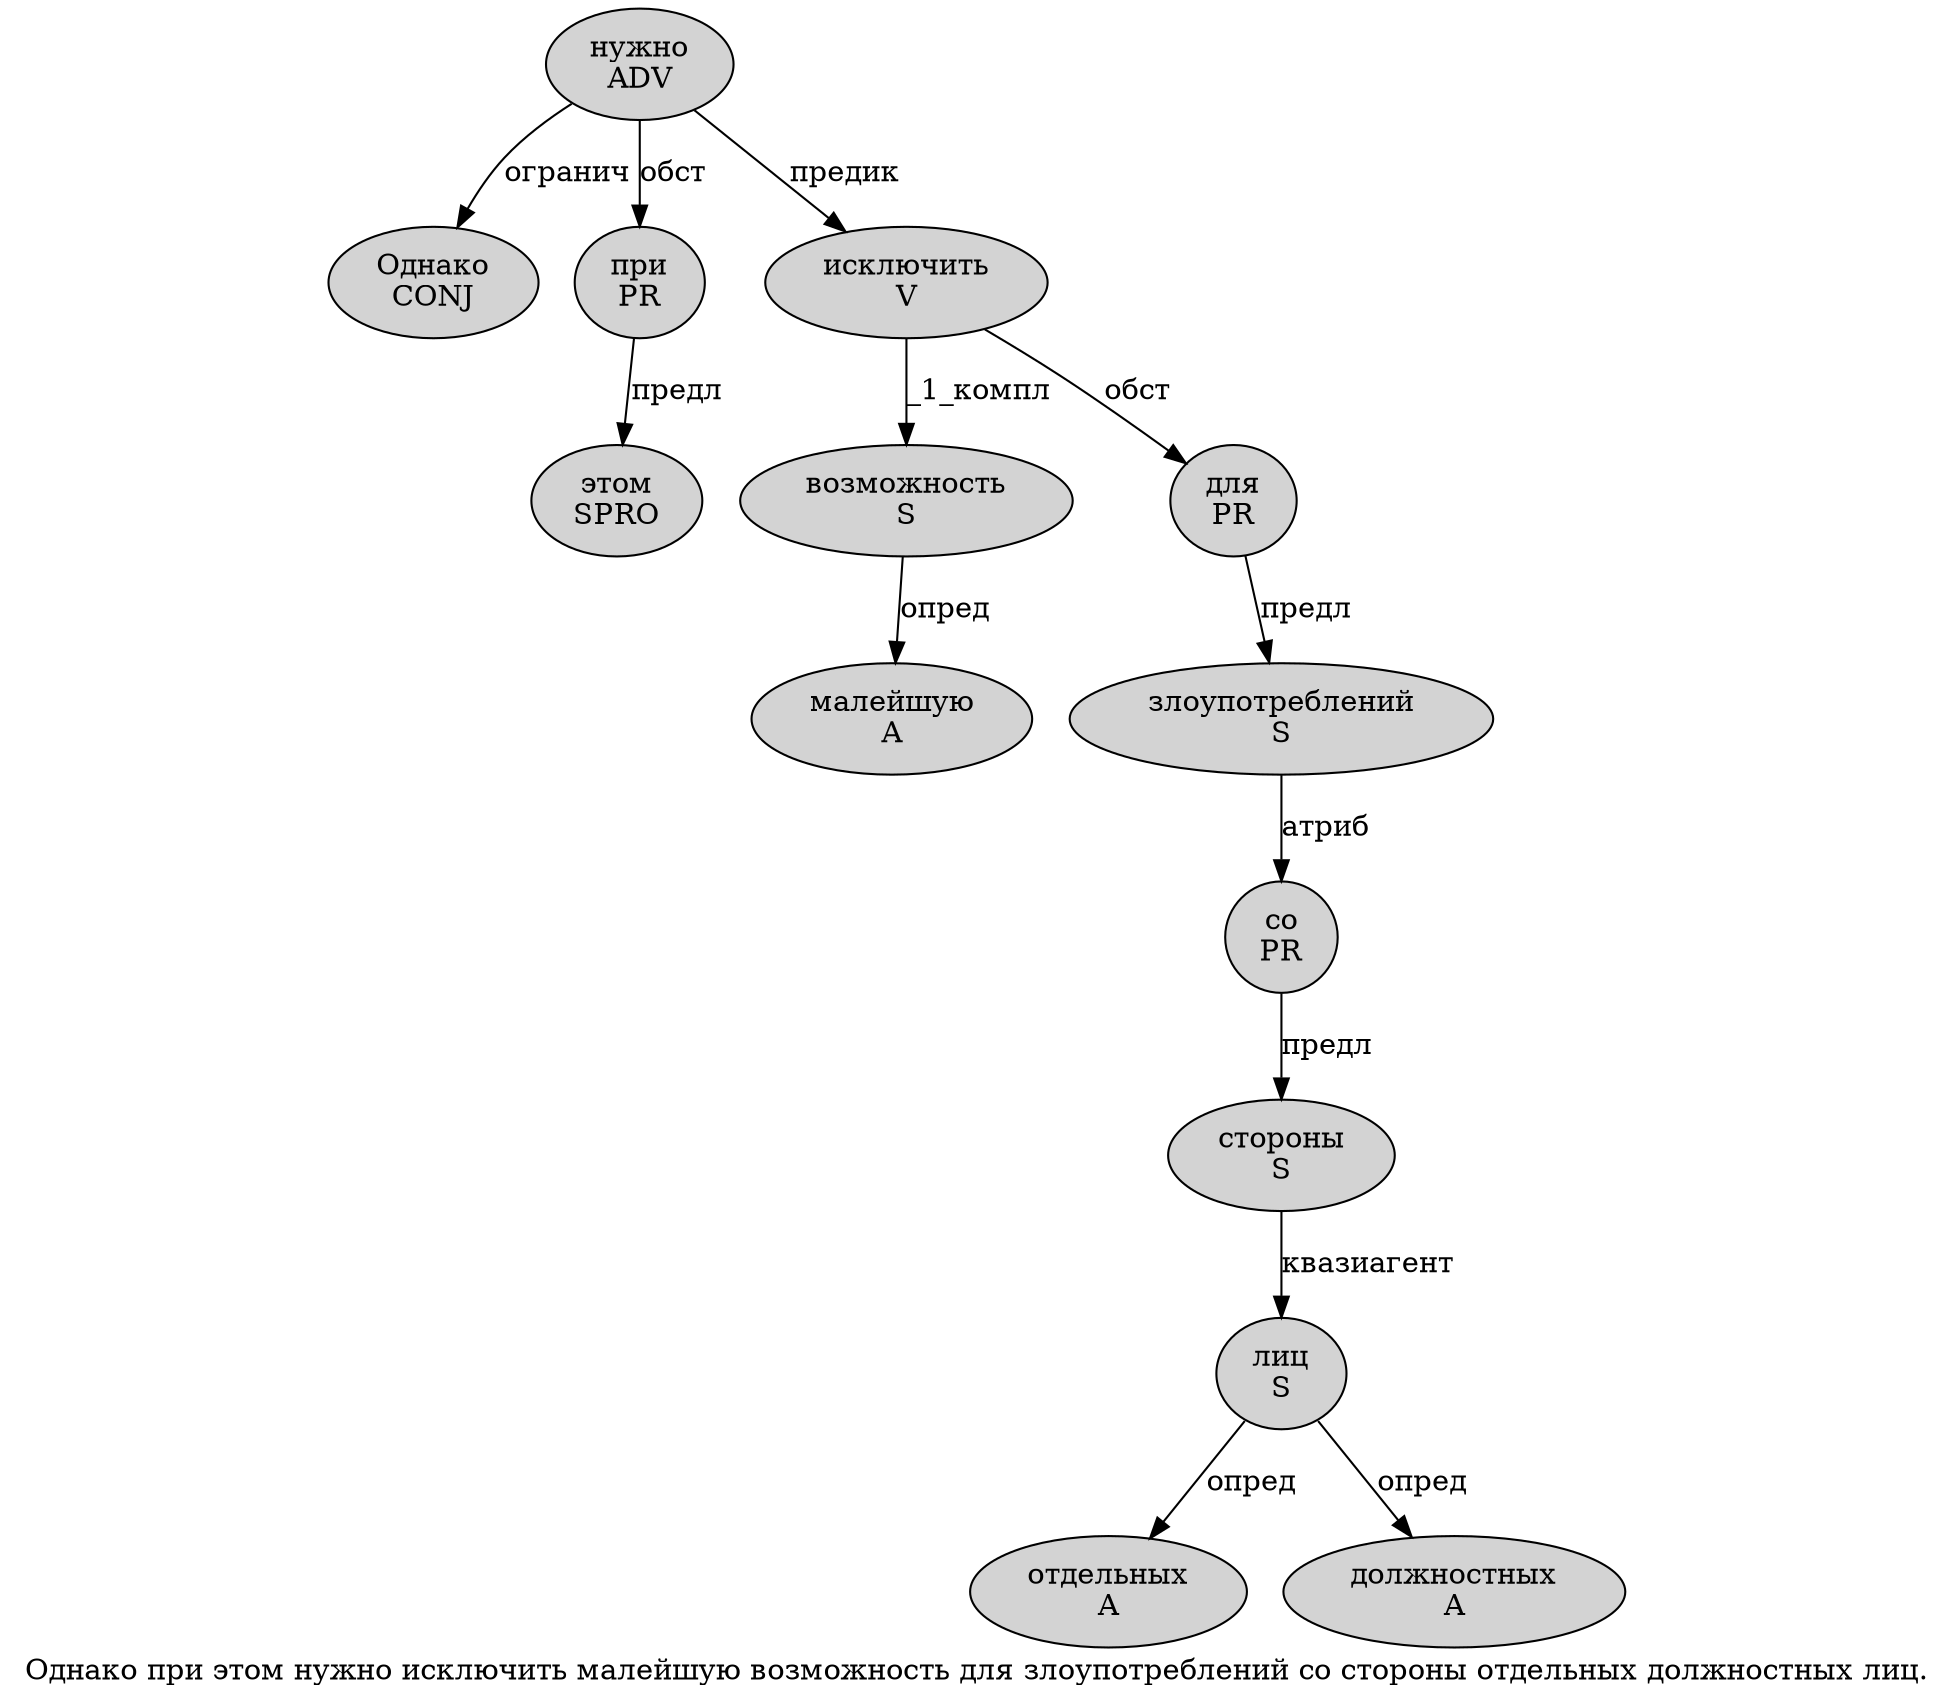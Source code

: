 digraph SENTENCE_593 {
	graph [label="Однако при этом нужно исключить малейшую возможность для злоупотреблений со стороны отдельных должностных лиц."]
	node [style=filled]
		0 [label="Однако
CONJ" color="" fillcolor=lightgray penwidth=1 shape=ellipse]
		1 [label="при
PR" color="" fillcolor=lightgray penwidth=1 shape=ellipse]
		2 [label="этом
SPRO" color="" fillcolor=lightgray penwidth=1 shape=ellipse]
		3 [label="нужно
ADV" color="" fillcolor=lightgray penwidth=1 shape=ellipse]
		4 [label="исключить
V" color="" fillcolor=lightgray penwidth=1 shape=ellipse]
		5 [label="малейшую
A" color="" fillcolor=lightgray penwidth=1 shape=ellipse]
		6 [label="возможность
S" color="" fillcolor=lightgray penwidth=1 shape=ellipse]
		7 [label="для
PR" color="" fillcolor=lightgray penwidth=1 shape=ellipse]
		8 [label="злоупотреблений
S" color="" fillcolor=lightgray penwidth=1 shape=ellipse]
		9 [label="со
PR" color="" fillcolor=lightgray penwidth=1 shape=ellipse]
		10 [label="стороны
S" color="" fillcolor=lightgray penwidth=1 shape=ellipse]
		11 [label="отдельных
A" color="" fillcolor=lightgray penwidth=1 shape=ellipse]
		12 [label="должностных
A" color="" fillcolor=lightgray penwidth=1 shape=ellipse]
		13 [label="лиц
S" color="" fillcolor=lightgray penwidth=1 shape=ellipse]
			3 -> 0 [label="огранич"]
			3 -> 1 [label="обст"]
			3 -> 4 [label="предик"]
			4 -> 6 [label="_1_компл"]
			4 -> 7 [label="обст"]
			8 -> 9 [label="атриб"]
			10 -> 13 [label="квазиагент"]
			9 -> 10 [label="предл"]
			6 -> 5 [label="опред"]
			13 -> 11 [label="опред"]
			13 -> 12 [label="опред"]
			7 -> 8 [label="предл"]
			1 -> 2 [label="предл"]
}